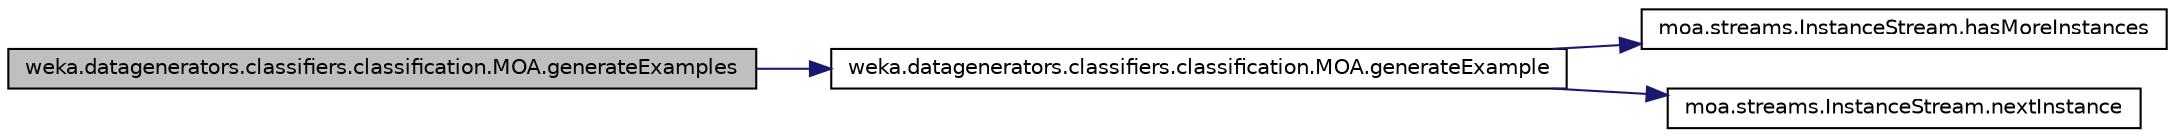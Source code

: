 digraph G
{
  edge [fontname="Helvetica",fontsize="10",labelfontname="Helvetica",labelfontsize="10"];
  node [fontname="Helvetica",fontsize="10",shape=record];
  rankdir=LR;
  Node1 [label="weka.datagenerators.classifiers.classification.MOA.generateExamples",height=0.2,width=0.4,color="black", fillcolor="grey75", style="filled" fontcolor="black"];
  Node1 -> Node2 [color="midnightblue",fontsize="10",style="solid",fontname="Helvetica"];
  Node2 [label="weka.datagenerators.classifiers.classification.MOA.generateExample",height=0.2,width=0.4,color="black", fillcolor="white", style="filled",URL="$classweka_1_1datagenerators_1_1classifiers_1_1classification_1_1MOA.html#a2c872cf0edbb586eac5f1400fcf10eea",tooltip="Generates one example of the dataset."];
  Node2 -> Node3 [color="midnightblue",fontsize="10",style="solid",fontname="Helvetica"];
  Node3 [label="moa.streams.InstanceStream.hasMoreInstances",height=0.2,width=0.4,color="black", fillcolor="white", style="filled",URL="$interfacemoa_1_1streams_1_1InstanceStream.html#adcce31f5a024f6a73e150da2d1d731df",tooltip="Gets whether this stream has more instances to output."];
  Node2 -> Node4 [color="midnightblue",fontsize="10",style="solid",fontname="Helvetica"];
  Node4 [label="moa.streams.InstanceStream.nextInstance",height=0.2,width=0.4,color="black", fillcolor="white", style="filled",URL="$interfacemoa_1_1streams_1_1InstanceStream.html#ae68c1c47c4dac2e591745a21e8cc120a",tooltip="Gets the next instance from this stream."];
}
